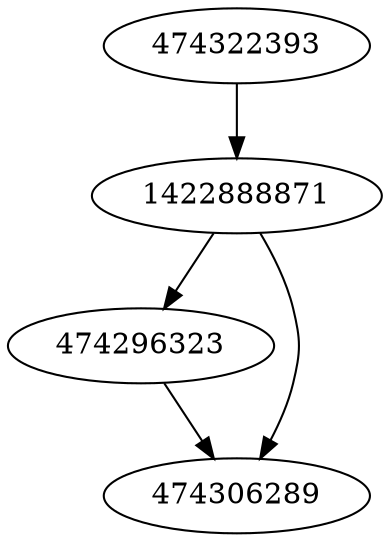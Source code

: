 strict digraph  {
474322393;
474296323;
474306289;
1422888871;
474322393 -> 1422888871;
474296323 -> 474306289;
1422888871 -> 474296323;
1422888871 -> 474306289;
}
